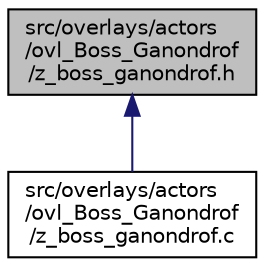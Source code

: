 digraph "src/overlays/actors/ovl_Boss_Ganondrof/z_boss_ganondrof.h"
{
 // LATEX_PDF_SIZE
  edge [fontname="Helvetica",fontsize="10",labelfontname="Helvetica",labelfontsize="10"];
  node [fontname="Helvetica",fontsize="10",shape=record];
  Node1 [label="src/overlays/actors\l/ovl_Boss_Ganondrof\l/z_boss_ganondrof.h",height=0.2,width=0.4,color="black", fillcolor="grey75", style="filled", fontcolor="black",tooltip=" "];
  Node1 -> Node2 [dir="back",color="midnightblue",fontsize="10",style="solid",fontname="Helvetica"];
  Node2 [label="src/overlays/actors\l/ovl_Boss_Ganondrof\l/z_boss_ganondrof.c",height=0.2,width=0.4,color="black", fillcolor="white", style="filled",URL="$dc/d13/z__boss__ganondrof_8c.html",tooltip=" "];
}
